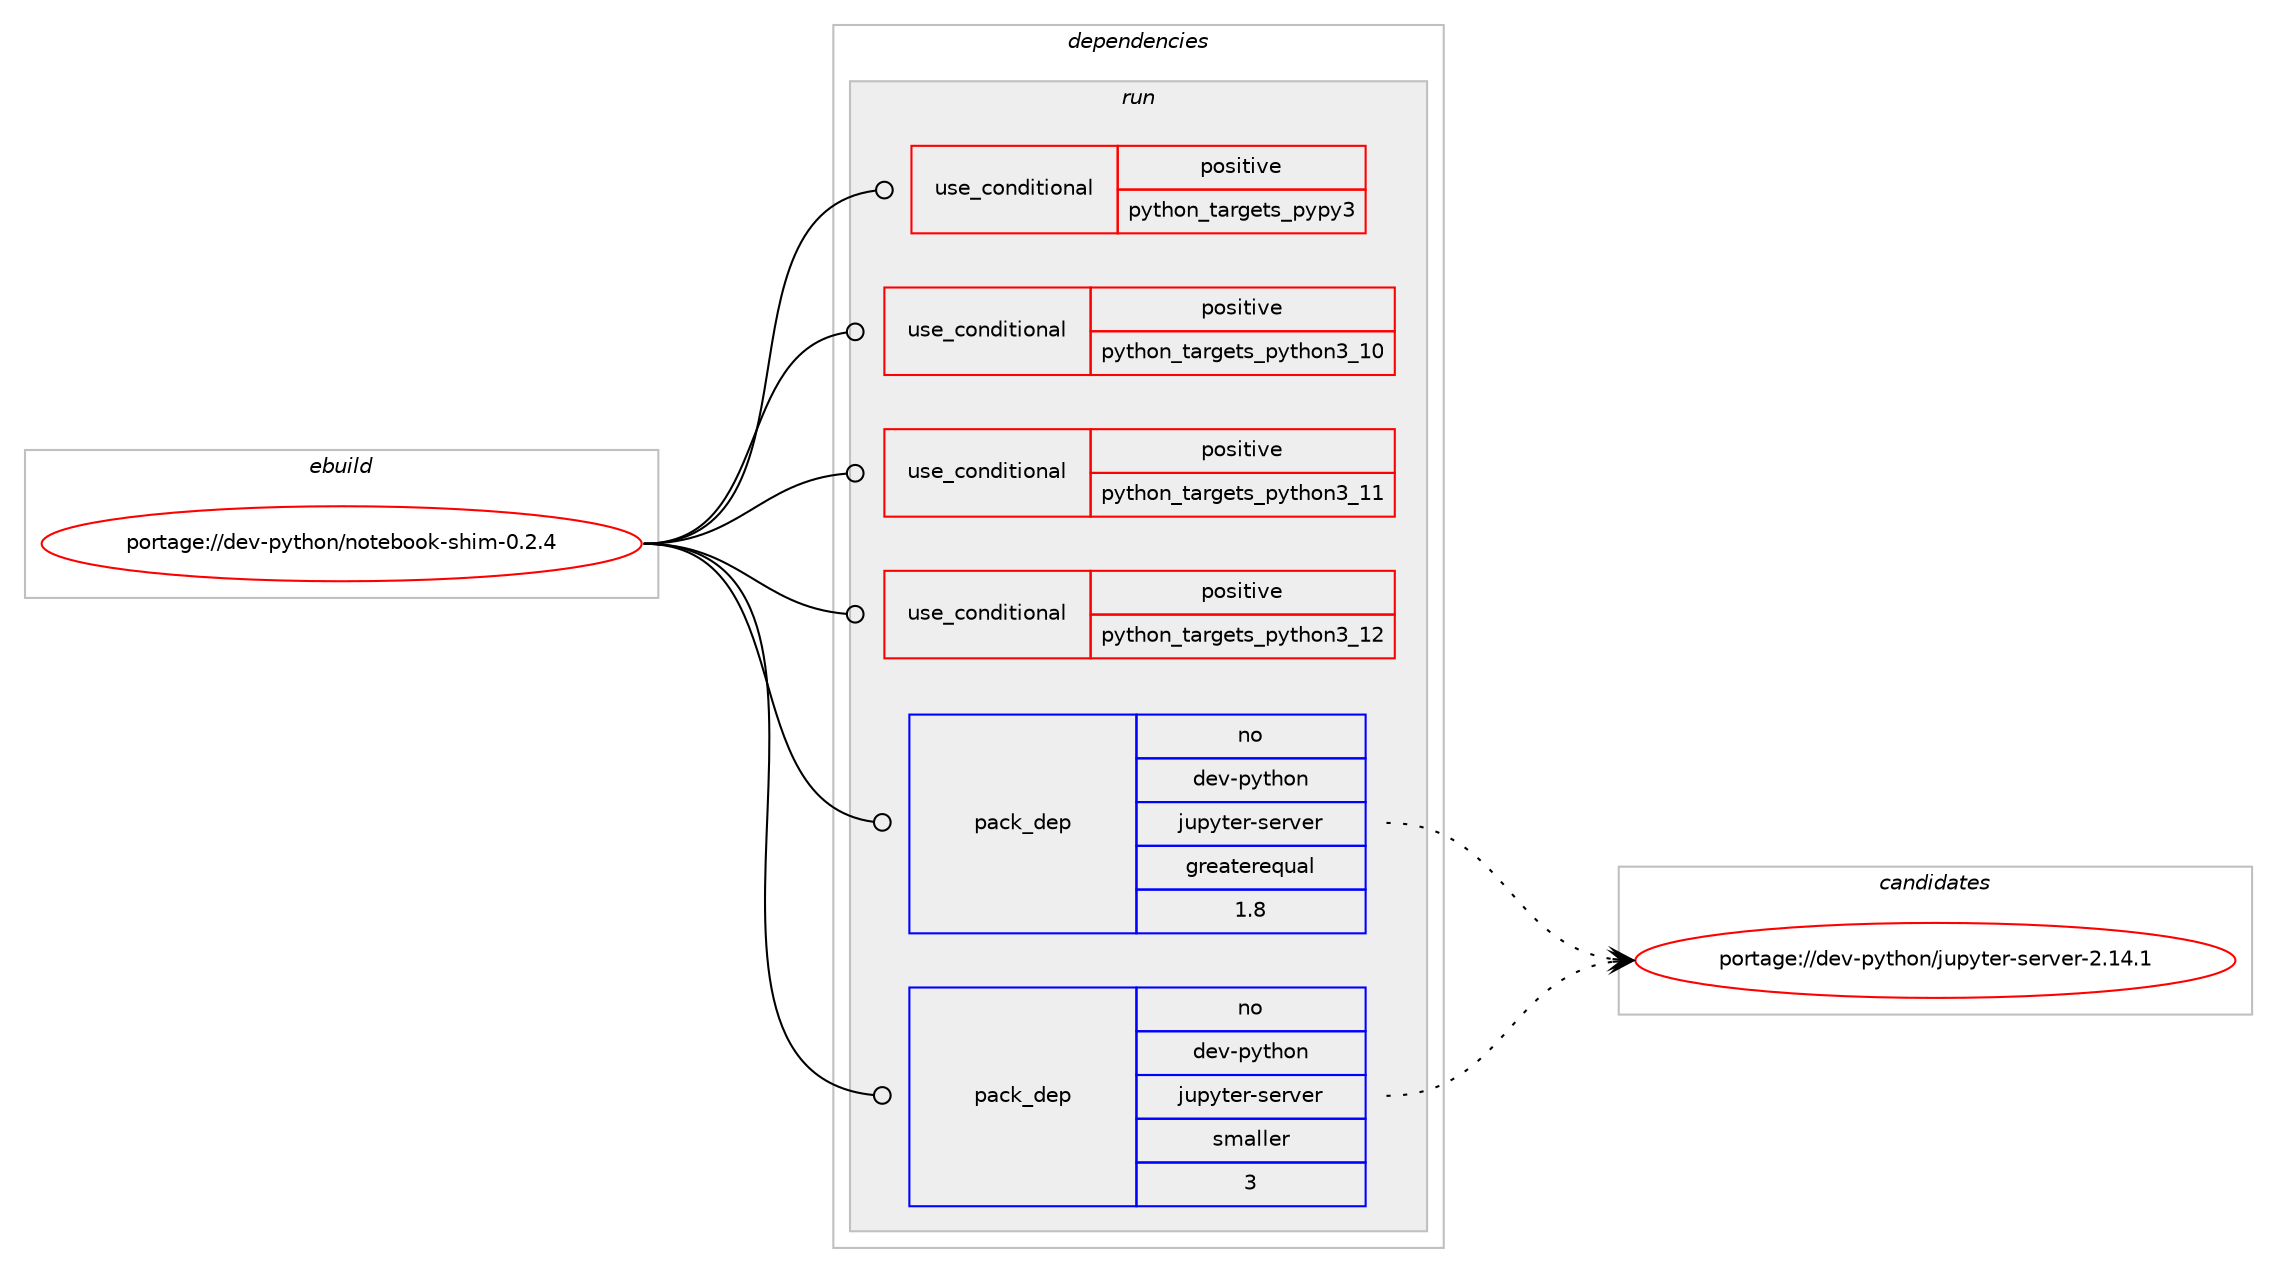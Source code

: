 digraph prolog {

# *************
# Graph options
# *************

newrank=true;
concentrate=true;
compound=true;
graph [rankdir=LR,fontname=Helvetica,fontsize=10,ranksep=1.5];#, ranksep=2.5, nodesep=0.2];
edge  [arrowhead=vee];
node  [fontname=Helvetica,fontsize=10];

# **********
# The ebuild
# **********

subgraph cluster_leftcol {
color=gray;
rank=same;
label=<<i>ebuild</i>>;
id [label="portage://dev-python/notebook-shim-0.2.4", color=red, width=4, href="../dev-python/notebook-shim-0.2.4.svg"];
}

# ****************
# The dependencies
# ****************

subgraph cluster_midcol {
color=gray;
label=<<i>dependencies</i>>;
subgraph cluster_compile {
fillcolor="#eeeeee";
style=filled;
label=<<i>compile</i>>;
}
subgraph cluster_compileandrun {
fillcolor="#eeeeee";
style=filled;
label=<<i>compile and run</i>>;
}
subgraph cluster_run {
fillcolor="#eeeeee";
style=filled;
label=<<i>run</i>>;
subgraph cond34310 {
dependency76625 [label=<<TABLE BORDER="0" CELLBORDER="1" CELLSPACING="0" CELLPADDING="4"><TR><TD ROWSPAN="3" CELLPADDING="10">use_conditional</TD></TR><TR><TD>positive</TD></TR><TR><TD>python_targets_pypy3</TD></TR></TABLE>>, shape=none, color=red];
# *** BEGIN UNKNOWN DEPENDENCY TYPE (TODO) ***
# dependency76625 -> package_dependency(portage://dev-python/notebook-shim-0.2.4,run,no,dev-python,pypy3,none,[,,],any_same_slot,[])
# *** END UNKNOWN DEPENDENCY TYPE (TODO) ***

}
id:e -> dependency76625:w [weight=20,style="solid",arrowhead="odot"];
subgraph cond34311 {
dependency76626 [label=<<TABLE BORDER="0" CELLBORDER="1" CELLSPACING="0" CELLPADDING="4"><TR><TD ROWSPAN="3" CELLPADDING="10">use_conditional</TD></TR><TR><TD>positive</TD></TR><TR><TD>python_targets_python3_10</TD></TR></TABLE>>, shape=none, color=red];
# *** BEGIN UNKNOWN DEPENDENCY TYPE (TODO) ***
# dependency76626 -> package_dependency(portage://dev-python/notebook-shim-0.2.4,run,no,dev-lang,python,none,[,,],[slot(3.10)],[])
# *** END UNKNOWN DEPENDENCY TYPE (TODO) ***

}
id:e -> dependency76626:w [weight=20,style="solid",arrowhead="odot"];
subgraph cond34312 {
dependency76627 [label=<<TABLE BORDER="0" CELLBORDER="1" CELLSPACING="0" CELLPADDING="4"><TR><TD ROWSPAN="3" CELLPADDING="10">use_conditional</TD></TR><TR><TD>positive</TD></TR><TR><TD>python_targets_python3_11</TD></TR></TABLE>>, shape=none, color=red];
# *** BEGIN UNKNOWN DEPENDENCY TYPE (TODO) ***
# dependency76627 -> package_dependency(portage://dev-python/notebook-shim-0.2.4,run,no,dev-lang,python,none,[,,],[slot(3.11)],[])
# *** END UNKNOWN DEPENDENCY TYPE (TODO) ***

}
id:e -> dependency76627:w [weight=20,style="solid",arrowhead="odot"];
subgraph cond34313 {
dependency76628 [label=<<TABLE BORDER="0" CELLBORDER="1" CELLSPACING="0" CELLPADDING="4"><TR><TD ROWSPAN="3" CELLPADDING="10">use_conditional</TD></TR><TR><TD>positive</TD></TR><TR><TD>python_targets_python3_12</TD></TR></TABLE>>, shape=none, color=red];
# *** BEGIN UNKNOWN DEPENDENCY TYPE (TODO) ***
# dependency76628 -> package_dependency(portage://dev-python/notebook-shim-0.2.4,run,no,dev-lang,python,none,[,,],[slot(3.12)],[])
# *** END UNKNOWN DEPENDENCY TYPE (TODO) ***

}
id:e -> dependency76628:w [weight=20,style="solid",arrowhead="odot"];
subgraph pack41100 {
dependency76629 [label=<<TABLE BORDER="0" CELLBORDER="1" CELLSPACING="0" CELLPADDING="4" WIDTH="220"><TR><TD ROWSPAN="6" CELLPADDING="30">pack_dep</TD></TR><TR><TD WIDTH="110">no</TD></TR><TR><TD>dev-python</TD></TR><TR><TD>jupyter-server</TD></TR><TR><TD>greaterequal</TD></TR><TR><TD>1.8</TD></TR></TABLE>>, shape=none, color=blue];
}
id:e -> dependency76629:w [weight=20,style="solid",arrowhead="odot"];
subgraph pack41101 {
dependency76630 [label=<<TABLE BORDER="0" CELLBORDER="1" CELLSPACING="0" CELLPADDING="4" WIDTH="220"><TR><TD ROWSPAN="6" CELLPADDING="30">pack_dep</TD></TR><TR><TD WIDTH="110">no</TD></TR><TR><TD>dev-python</TD></TR><TR><TD>jupyter-server</TD></TR><TR><TD>smaller</TD></TR><TR><TD>3</TD></TR></TABLE>>, shape=none, color=blue];
}
id:e -> dependency76630:w [weight=20,style="solid",arrowhead="odot"];
}
}

# **************
# The candidates
# **************

subgraph cluster_choices {
rank=same;
color=gray;
label=<<i>candidates</i>>;

subgraph choice41100 {
color=black;
nodesep=1;
choice10010111845112121116104111110471061171121211161011144511510111411810111445504649524649 [label="portage://dev-python/jupyter-server-2.14.1", color=red, width=4,href="../dev-python/jupyter-server-2.14.1.svg"];
dependency76629:e -> choice10010111845112121116104111110471061171121211161011144511510111411810111445504649524649:w [style=dotted,weight="100"];
}
subgraph choice41101 {
color=black;
nodesep=1;
choice10010111845112121116104111110471061171121211161011144511510111411810111445504649524649 [label="portage://dev-python/jupyter-server-2.14.1", color=red, width=4,href="../dev-python/jupyter-server-2.14.1.svg"];
dependency76630:e -> choice10010111845112121116104111110471061171121211161011144511510111411810111445504649524649:w [style=dotted,weight="100"];
}
}

}
